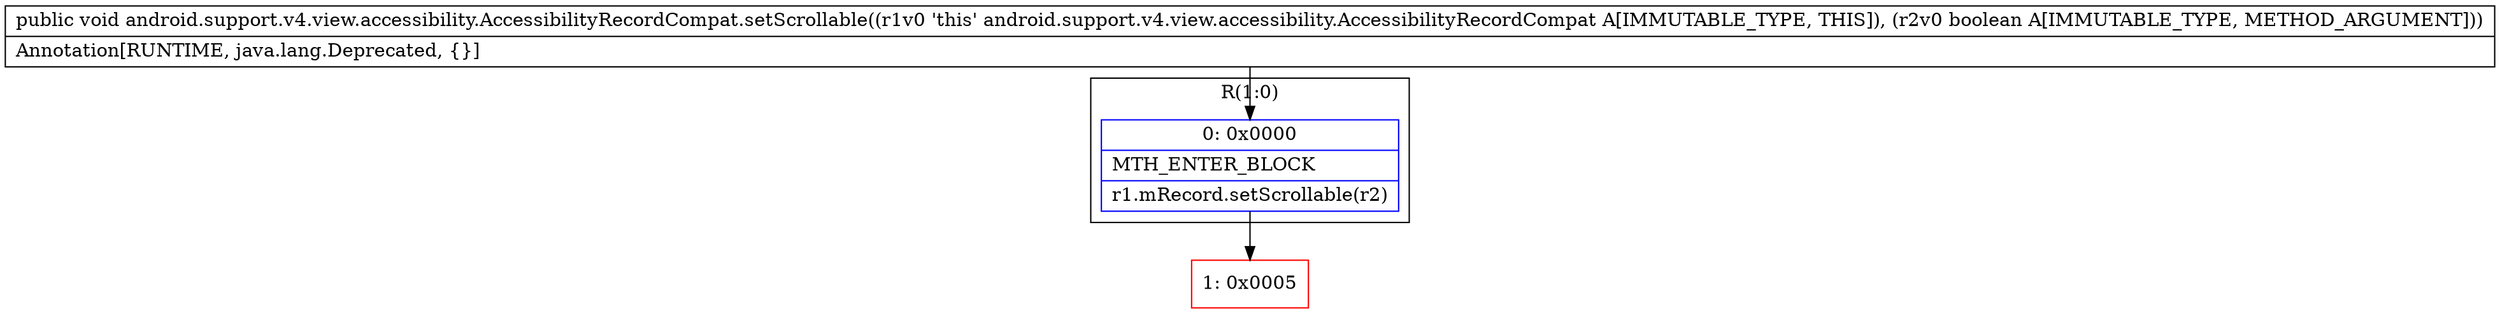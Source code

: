 digraph "CFG forandroid.support.v4.view.accessibility.AccessibilityRecordCompat.setScrollable(Z)V" {
subgraph cluster_Region_1928428115 {
label = "R(1:0)";
node [shape=record,color=blue];
Node_0 [shape=record,label="{0\:\ 0x0000|MTH_ENTER_BLOCK\l|r1.mRecord.setScrollable(r2)\l}"];
}
Node_1 [shape=record,color=red,label="{1\:\ 0x0005}"];
MethodNode[shape=record,label="{public void android.support.v4.view.accessibility.AccessibilityRecordCompat.setScrollable((r1v0 'this' android.support.v4.view.accessibility.AccessibilityRecordCompat A[IMMUTABLE_TYPE, THIS]), (r2v0 boolean A[IMMUTABLE_TYPE, METHOD_ARGUMENT]))  | Annotation[RUNTIME, java.lang.Deprecated, \{\}]\l}"];
MethodNode -> Node_0;
Node_0 -> Node_1;
}

